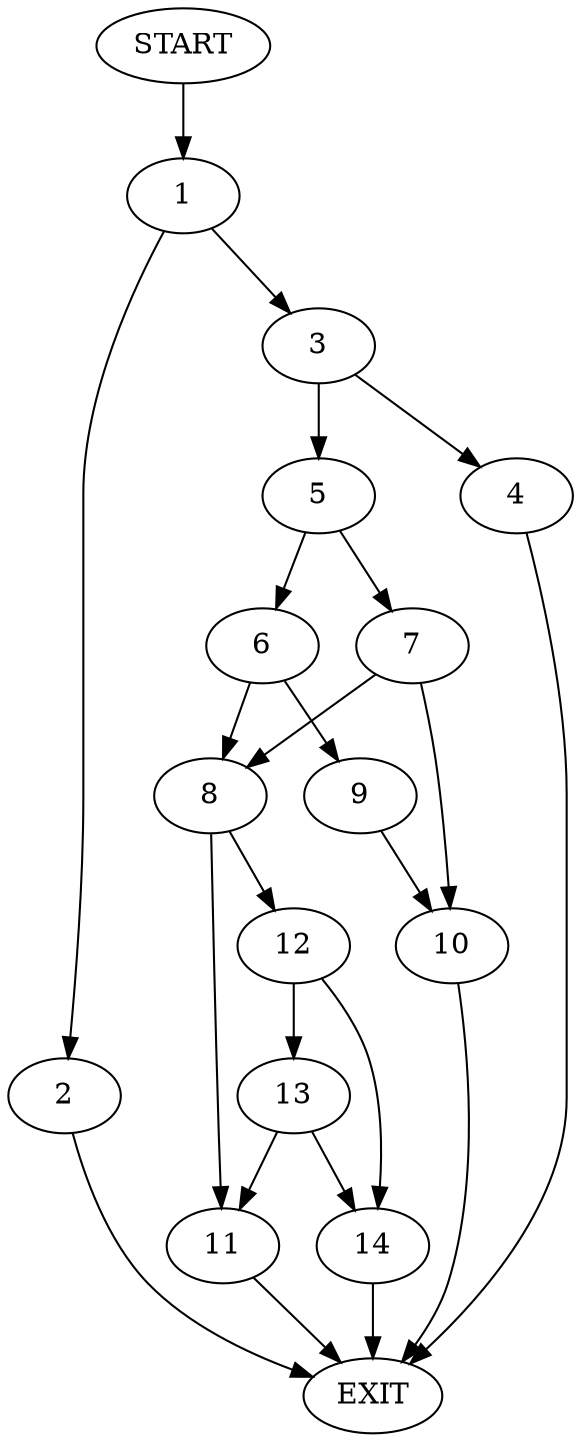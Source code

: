 digraph {
0 [label="START"]
15 [label="EXIT"]
0 -> 1
1 -> 2
1 -> 3
3 -> 4
3 -> 5
2 -> 15
5 -> 6
5 -> 7
4 -> 15
6 -> 8
6 -> 9
7 -> 10
7 -> 8
9 -> 10
8 -> 11
8 -> 12
10 -> 15
12 -> 13
12 -> 14
11 -> 15
13 -> 11
13 -> 14
14 -> 15
}
